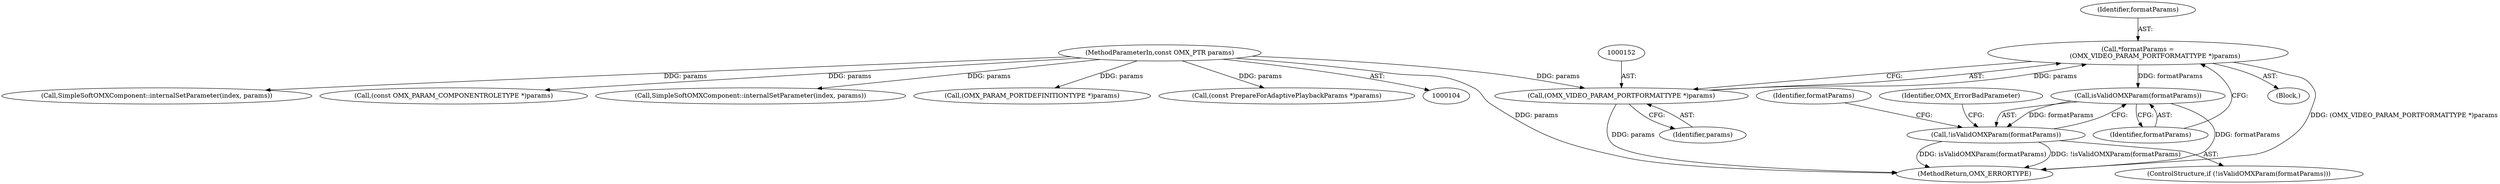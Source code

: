digraph "0_Android_295c883fe3105b19bcd0f9e07d54c6b589fc5bff_40@pointer" {
"1000149" [label="(Call,*formatParams =\n                 (OMX_VIDEO_PARAM_PORTFORMATTYPE *)params)"];
"1000151" [label="(Call,(OMX_VIDEO_PARAM_PORTFORMATTYPE *)params)"];
"1000106" [label="(MethodParameterIn,const OMX_PTR params)"];
"1000156" [label="(Call,isValidOMXParam(formatParams))"];
"1000155" [label="(Call,!isValidOMXParam(formatParams))"];
"1000395" [label="(Call,SimpleSoftOMXComponent::internalSetParameter(index, params))"];
"1000156" [label="(Call,isValidOMXParam(formatParams))"];
"1000106" [label="(MethodParameterIn,const OMX_PTR params)"];
"1000149" [label="(Call,*formatParams =\n                 (OMX_VIDEO_PARAM_PORTFORMATTYPE *)params)"];
"1000154" [label="(ControlStructure,if (!isValidOMXParam(formatParams)))"];
"1000150" [label="(Identifier,formatParams)"];
"1000157" [label="(Identifier,formatParams)"];
"1000164" [label="(Identifier,formatParams)"];
"1000120" [label="(Call,(const OMX_PARAM_COMPONENTROLETYPE *)params)"];
"1000155" [label="(Call,!isValidOMXParam(formatParams))"];
"1000400" [label="(Call,SimpleSoftOMXComponent::internalSetParameter(index, params))"];
"1000160" [label="(Identifier,OMX_ErrorBadParameter)"];
"1000151" [label="(Call,(OMX_VIDEO_PARAM_PORTFORMATTYPE *)params)"];
"1000403" [label="(MethodReturn,OMX_ERRORTYPE)"];
"1000147" [label="(Block,)"];
"1000277" [label="(Call,(OMX_PARAM_PORTDEFINITIONTYPE *)params)"];
"1000225" [label="(Call,(const PrepareForAdaptivePlaybackParams *)params)"];
"1000153" [label="(Identifier,params)"];
"1000149" -> "1000147"  [label="AST: "];
"1000149" -> "1000151"  [label="CFG: "];
"1000150" -> "1000149"  [label="AST: "];
"1000151" -> "1000149"  [label="AST: "];
"1000157" -> "1000149"  [label="CFG: "];
"1000149" -> "1000403"  [label="DDG: (OMX_VIDEO_PARAM_PORTFORMATTYPE *)params"];
"1000151" -> "1000149"  [label="DDG: params"];
"1000149" -> "1000156"  [label="DDG: formatParams"];
"1000151" -> "1000153"  [label="CFG: "];
"1000152" -> "1000151"  [label="AST: "];
"1000153" -> "1000151"  [label="AST: "];
"1000151" -> "1000403"  [label="DDG: params"];
"1000106" -> "1000151"  [label="DDG: params"];
"1000106" -> "1000104"  [label="AST: "];
"1000106" -> "1000403"  [label="DDG: params"];
"1000106" -> "1000120"  [label="DDG: params"];
"1000106" -> "1000225"  [label="DDG: params"];
"1000106" -> "1000277"  [label="DDG: params"];
"1000106" -> "1000395"  [label="DDG: params"];
"1000106" -> "1000400"  [label="DDG: params"];
"1000156" -> "1000155"  [label="AST: "];
"1000156" -> "1000157"  [label="CFG: "];
"1000157" -> "1000156"  [label="AST: "];
"1000155" -> "1000156"  [label="CFG: "];
"1000156" -> "1000403"  [label="DDG: formatParams"];
"1000156" -> "1000155"  [label="DDG: formatParams"];
"1000155" -> "1000154"  [label="AST: "];
"1000160" -> "1000155"  [label="CFG: "];
"1000164" -> "1000155"  [label="CFG: "];
"1000155" -> "1000403"  [label="DDG: !isValidOMXParam(formatParams)"];
"1000155" -> "1000403"  [label="DDG: isValidOMXParam(formatParams)"];
}
